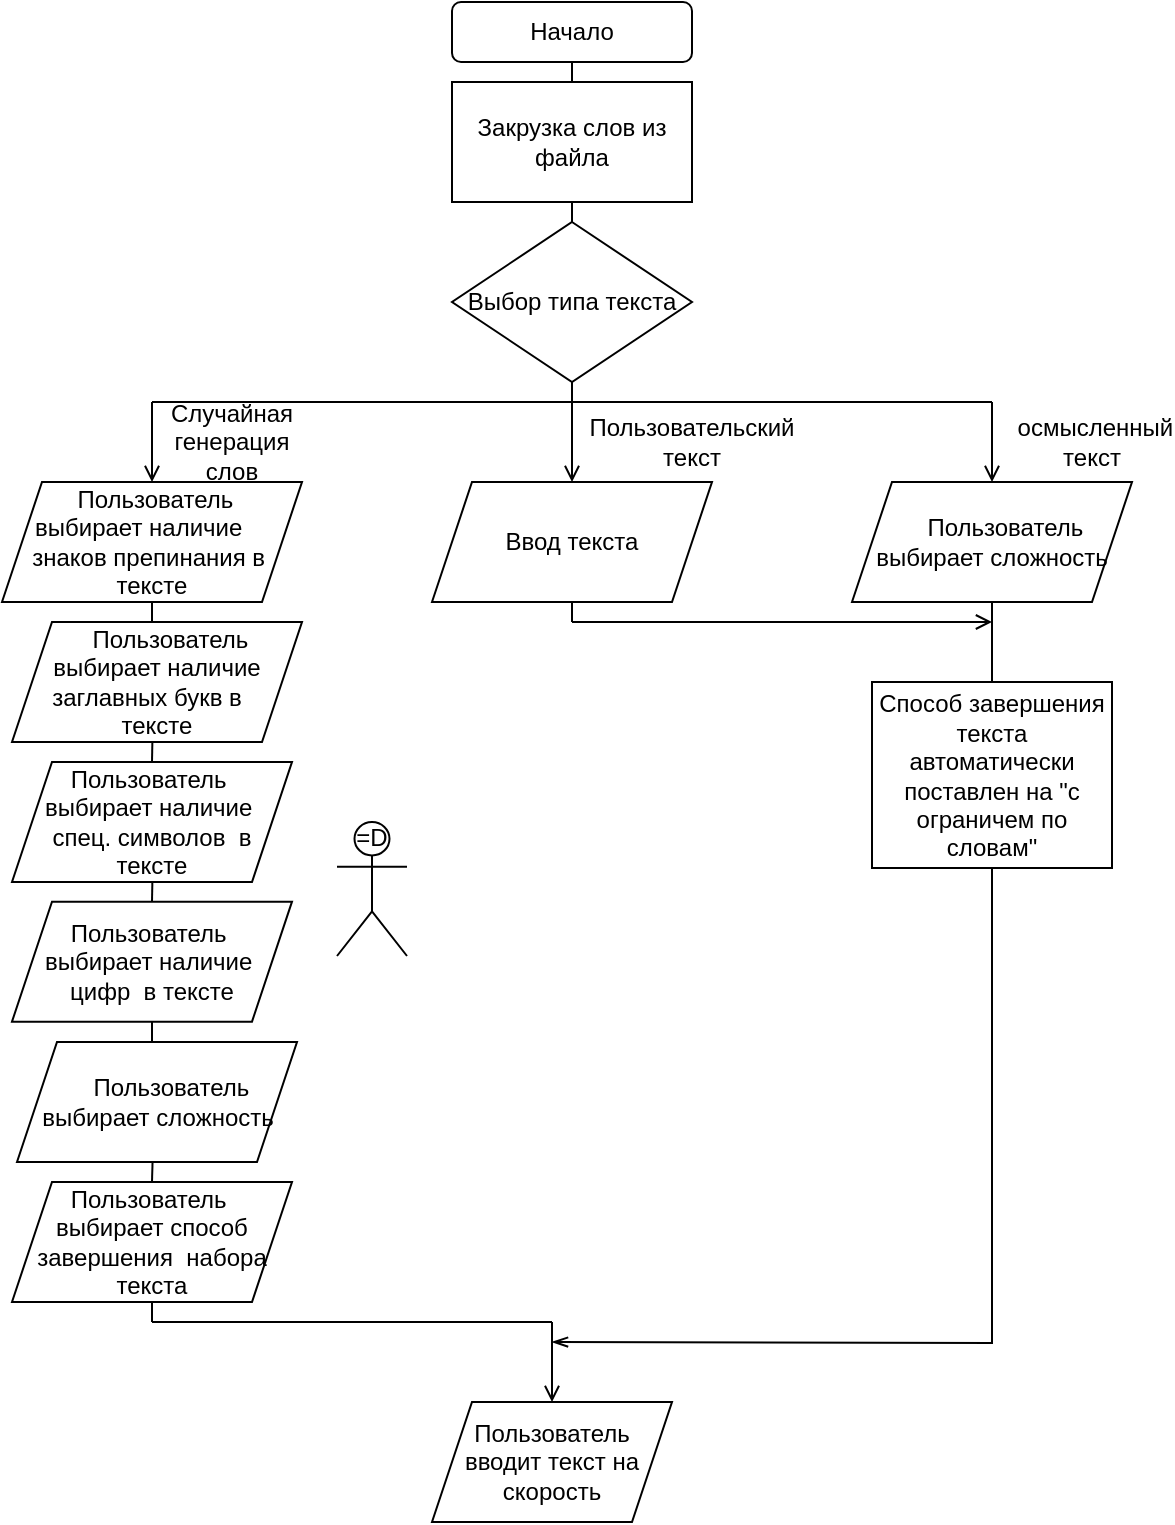 <mxfile version="15.3.2" type="github"><diagram id="Y_LIH-g68aqcCREC1dFv" name="Page-1"><mxGraphModel dx="1730" dy="980" grid="1" gridSize="10" guides="1" tooltips="1" connect="1" arrows="1" fold="1" page="1" pageScale="1" pageWidth="827" pageHeight="1169" math="0" shadow="0"><root><mxCell id="0"/><mxCell id="1" parent="0"/><mxCell id="S6kM-z7FGtX7wg2L0dCq-1" value="Начало" style="rounded=1;whiteSpace=wrap;html=1;" vertex="1" parent="1"><mxGeometry x="350" width="120" height="30" as="geometry"/></mxCell><mxCell id="S6kM-z7FGtX7wg2L0dCq-2" value="" style="endArrow=none;html=1;entryX=0.5;entryY=1;entryDx=0;entryDy=0;" edge="1" parent="1" target="S6kM-z7FGtX7wg2L0dCq-1"><mxGeometry width="50" height="50" relative="1" as="geometry"><mxPoint x="410" y="40" as="sourcePoint"/><mxPoint x="436" y="110" as="targetPoint"/></mxGeometry></mxCell><mxCell id="S6kM-z7FGtX7wg2L0dCq-4" value="Закрузка слов из файла" style="rounded=0;whiteSpace=wrap;html=1;" vertex="1" parent="1"><mxGeometry x="350" y="40" width="120" height="60" as="geometry"/></mxCell><mxCell id="S6kM-z7FGtX7wg2L0dCq-9" value="Выбор типа текста" style="rhombus;whiteSpace=wrap;html=1;" vertex="1" parent="1"><mxGeometry x="350" y="110" width="120" height="80" as="geometry"/></mxCell><mxCell id="S6kM-z7FGtX7wg2L0dCq-10" value="" style="endArrow=none;html=1;entryX=0.5;entryY=1;entryDx=0;entryDy=0;exitX=0.5;exitY=0;exitDx=0;exitDy=0;" edge="1" parent="1" source="S6kM-z7FGtX7wg2L0dCq-9" target="S6kM-z7FGtX7wg2L0dCq-4"><mxGeometry width="50" height="50" relative="1" as="geometry"><mxPoint x="400" y="150" as="sourcePoint"/><mxPoint x="450" y="100" as="targetPoint"/></mxGeometry></mxCell><mxCell id="S6kM-z7FGtX7wg2L0dCq-15" value="&amp;nbsp;осмысленный текст" style="text;html=1;strokeColor=none;fillColor=none;align=center;verticalAlign=middle;whiteSpace=wrap;rounded=0;" vertex="1" parent="1"><mxGeometry x="650" y="210" width="40" height="20" as="geometry"/></mxCell><mxCell id="S6kM-z7FGtX7wg2L0dCq-18" value="Случайная генерация слов" style="text;html=1;strokeColor=none;fillColor=none;align=center;verticalAlign=middle;whiteSpace=wrap;rounded=0;" vertex="1" parent="1"><mxGeometry x="220" y="210" width="40" height="20" as="geometry"/></mxCell><mxCell id="S6kM-z7FGtX7wg2L0dCq-19" value="Пользовательский текст" style="text;html=1;strokeColor=none;fillColor=none;align=center;verticalAlign=middle;whiteSpace=wrap;rounded=0;" vertex="1" parent="1"><mxGeometry x="450" y="210" width="40" height="20" as="geometry"/></mxCell><mxCell id="S6kM-z7FGtX7wg2L0dCq-24" value="" style="endArrow=none;html=1;" edge="1" parent="1"><mxGeometry width="50" height="50" relative="1" as="geometry"><mxPoint x="410" y="200" as="sourcePoint"/><mxPoint x="410" y="190" as="targetPoint"/></mxGeometry></mxCell><mxCell id="S6kM-z7FGtX7wg2L0dCq-25" value="" style="endArrow=none;html=1;" edge="1" parent="1"><mxGeometry width="50" height="50" relative="1" as="geometry"><mxPoint x="200" y="200" as="sourcePoint"/><mxPoint x="410" y="200" as="targetPoint"/></mxGeometry></mxCell><mxCell id="S6kM-z7FGtX7wg2L0dCq-29" value="" style="endArrow=none;html=1;" edge="1" parent="1"><mxGeometry width="50" height="50" relative="1" as="geometry"><mxPoint x="400" y="200" as="sourcePoint"/><mxPoint x="620" y="200" as="targetPoint"/></mxGeometry></mxCell><mxCell id="S6kM-z7FGtX7wg2L0dCq-38" value="" style="endArrow=none;html=1;startArrow=open;startFill=0;exitX=0.5;exitY=0;exitDx=0;exitDy=0;" edge="1" parent="1" source="S6kM-z7FGtX7wg2L0dCq-47"><mxGeometry width="50" height="50" relative="1" as="geometry"><mxPoint x="190" y="220" as="sourcePoint"/><mxPoint x="200" y="200" as="targetPoint"/></mxGeometry></mxCell><mxCell id="S6kM-z7FGtX7wg2L0dCq-41" value="Ввод текста" style="shape=parallelogram;perimeter=parallelogramPerimeter;whiteSpace=wrap;html=1;fixedSize=1;" vertex="1" parent="1"><mxGeometry x="340" y="240" width="140" height="60" as="geometry"/></mxCell><mxCell id="S6kM-z7FGtX7wg2L0dCq-42" value="&lt;p style=&quot;line-height: 120%&quot;&gt;&amp;nbsp; &amp;nbsp; Пользователь выбирает сложность&lt;/p&gt;" style="shape=parallelogram;perimeter=parallelogramPerimeter;whiteSpace=wrap;html=1;fixedSize=1;align=center;" vertex="1" parent="1"><mxGeometry x="132.5" y="520" width="140" height="60" as="geometry"/></mxCell><mxCell id="S6kM-z7FGtX7wg2L0dCq-46" value="Пользователь&amp;nbsp; выбирает способ завершения&amp;nbsp; набора текста" style="shape=parallelogram;perimeter=parallelogramPerimeter;whiteSpace=wrap;html=1;fixedSize=1;align=center;" vertex="1" parent="1"><mxGeometry x="130" y="590" width="140" height="60" as="geometry"/></mxCell><mxCell id="S6kM-z7FGtX7wg2L0dCq-52" style="edgeStyle=orthogonalEdgeStyle;rounded=0;orthogonalLoop=1;jettySize=auto;html=1;exitX=0.5;exitY=0;exitDx=0;exitDy=0;startArrow=open;startFill=0;endArrow=open;endFill=0;" edge="1" parent="1" source="S6kM-z7FGtX7wg2L0dCq-47"><mxGeometry relative="1" as="geometry"><mxPoint x="199.714" y="239.714" as="targetPoint"/></mxGeometry></mxCell><mxCell id="S6kM-z7FGtX7wg2L0dCq-47" value="&amp;nbsp; &amp;nbsp; &amp;nbsp; &amp;nbsp; &amp;nbsp; Пользователь&amp;nbsp; &amp;nbsp; &amp;nbsp; &amp;nbsp; &amp;nbsp; &amp;nbsp;выбирает наличие&amp;nbsp; &amp;nbsp; &amp;nbsp; знаков препинания в&amp;nbsp; тексте" style="shape=parallelogram;perimeter=parallelogramPerimeter;whiteSpace=wrap;fixedSize=1;align=center;size=20;html=1;textDirection=ltr;" vertex="1" parent="1"><mxGeometry x="125" y="240" width="150" height="60" as="geometry"/></mxCell><mxCell id="S6kM-z7FGtX7wg2L0dCq-51" value="" style="endArrow=none;html=1;" edge="1" parent="1"><mxGeometry width="50" height="50" relative="1" as="geometry"><mxPoint x="200" y="310" as="sourcePoint"/><mxPoint x="200" y="300" as="targetPoint"/></mxGeometry></mxCell><mxCell id="S6kM-z7FGtX7wg2L0dCq-53" value="&amp;nbsp; &amp;nbsp; Пользователь выбирает наличие заглавных букв в&amp;nbsp; &amp;nbsp; тексте" style="shape=parallelogram;perimeter=parallelogramPerimeter;whiteSpace=wrap;html=1;fixedSize=1;align=center;" vertex="1" parent="1"><mxGeometry x="130" y="310" width="145" height="60" as="geometry"/></mxCell><mxCell id="S6kM-z7FGtX7wg2L0dCq-54" value="" style="endArrow=none;html=1;entryX=0.484;entryY=1.003;entryDx=0;entryDy=0;entryPerimeter=0;" edge="1" parent="1" target="S6kM-z7FGtX7wg2L0dCq-53"><mxGeometry width="50" height="50" relative="1" as="geometry"><mxPoint x="200" y="380" as="sourcePoint"/><mxPoint x="203" y="370" as="targetPoint"/></mxGeometry></mxCell><mxCell id="S6kM-z7FGtX7wg2L0dCq-55" value="Пользователь&amp;nbsp; выбирает наличие&amp;nbsp; спец. символов&amp;nbsp; в тексте" style="shape=parallelogram;perimeter=parallelogramPerimeter;whiteSpace=wrap;html=1;fixedSize=1;align=center;" vertex="1" parent="1"><mxGeometry x="130" y="380" width="140" height="60" as="geometry"/></mxCell><mxCell id="S6kM-z7FGtX7wg2L0dCq-57" value="" style="endArrow=none;html=1;entryX=0.484;entryY=1.003;entryDx=0;entryDy=0;entryPerimeter=0;" edge="1" parent="1"><mxGeometry width="50" height="50" relative="1" as="geometry"><mxPoint x="200" y="449.82" as="sourcePoint"/><mxPoint x="200.18" y="440.0" as="targetPoint"/></mxGeometry></mxCell><mxCell id="S6kM-z7FGtX7wg2L0dCq-58" value="Пользователь&amp;nbsp; выбирает наличие&amp;nbsp; цифр&amp;nbsp; в тексте" style="shape=parallelogram;perimeter=parallelogramPerimeter;whiteSpace=wrap;html=1;fixedSize=1;align=center;" vertex="1" parent="1"><mxGeometry x="130" y="449.82" width="140" height="60" as="geometry"/></mxCell><mxCell id="S6kM-z7FGtX7wg2L0dCq-59" value="" style="endArrow=none;html=1;entryX=0.5;entryY=1;entryDx=0;entryDy=0;" edge="1" parent="1" target="S6kM-z7FGtX7wg2L0dCq-58"><mxGeometry width="50" height="50" relative="1" as="geometry"><mxPoint x="200" y="520" as="sourcePoint"/><mxPoint x="190" y="580" as="targetPoint"/></mxGeometry></mxCell><mxCell id="S6kM-z7FGtX7wg2L0dCq-68" value="" style="endArrow=none;html=1;entryX=0.5;entryY=1;entryDx=0;entryDy=0;" edge="1" parent="1" target="S6kM-z7FGtX7wg2L0dCq-46"><mxGeometry width="50" height="50" relative="1" as="geometry"><mxPoint x="200" y="660" as="sourcePoint"/><mxPoint x="180" y="766.5" as="targetPoint"/></mxGeometry></mxCell><mxCell id="S6kM-z7FGtX7wg2L0dCq-70" value="" style="endArrow=none;html=1;exitX=0.5;exitY=0;exitDx=0;exitDy=0;startArrow=open;startFill=0;" edge="1" parent="1" source="S6kM-z7FGtX7wg2L0dCq-41"><mxGeometry width="50" height="50" relative="1" as="geometry"><mxPoint x="550" y="360" as="sourcePoint"/><mxPoint x="410" y="200" as="targetPoint"/></mxGeometry></mxCell><mxCell id="S6kM-z7FGtX7wg2L0dCq-74" value="" style="endArrow=none;html=1;exitX=0.5;exitY=0;exitDx=0;exitDy=0;startArrow=open;startFill=0;" edge="1" parent="1" source="S6kM-z7FGtX7wg2L0dCq-88"><mxGeometry width="50" height="50" relative="1" as="geometry"><mxPoint x="620" y="520" as="sourcePoint"/><mxPoint x="620" y="200" as="targetPoint"/></mxGeometry></mxCell><mxCell id="S6kM-z7FGtX7wg2L0dCq-76" value="" style="endArrow=open;html=1;endFill=0;" edge="1" parent="1"><mxGeometry width="50" height="50" relative="1" as="geometry"><mxPoint x="400" y="660" as="sourcePoint"/><mxPoint x="400" y="700" as="targetPoint"/></mxGeometry></mxCell><mxCell id="S6kM-z7FGtX7wg2L0dCq-77" value="" style="endArrow=none;html=1;" edge="1" parent="1"><mxGeometry width="50" height="50" relative="1" as="geometry"><mxPoint x="400" y="660" as="sourcePoint"/><mxPoint x="200" y="660" as="targetPoint"/></mxGeometry></mxCell><mxCell id="S6kM-z7FGtX7wg2L0dCq-91" style="edgeStyle=orthogonalEdgeStyle;rounded=0;orthogonalLoop=1;jettySize=auto;html=1;entryX=0.5;entryY=1;entryDx=0;entryDy=0;startArrow=openThin;startFill=0;endArrow=none;endFill=0;" edge="1" parent="1" target="S6kM-z7FGtX7wg2L0dCq-88"><mxGeometry relative="1" as="geometry"><mxPoint x="400" y="670" as="sourcePoint"/><mxPoint x="620" y="346.5" as="targetPoint"/></mxGeometry></mxCell><mxCell id="S6kM-z7FGtX7wg2L0dCq-78" value="Пользователь вводит текст на скорость" style="shape=parallelogram;perimeter=parallelogramPerimeter;whiteSpace=wrap;html=1;fixedSize=1;align=center;" vertex="1" parent="1"><mxGeometry x="340" y="700" width="120" height="60" as="geometry"/></mxCell><mxCell id="S6kM-z7FGtX7wg2L0dCq-87" value="" style="endArrow=none;html=1;entryX=0.484;entryY=1.009;entryDx=0;entryDy=0;entryPerimeter=0;exitX=0.5;exitY=0;exitDx=0;exitDy=0;" edge="1" parent="1" source="S6kM-z7FGtX7wg2L0dCq-46" target="S6kM-z7FGtX7wg2L0dCq-42"><mxGeometry width="50" height="50" relative="1" as="geometry"><mxPoint x="201" y="610" as="sourcePoint"/><mxPoint x="201" y="580" as="targetPoint"/></mxGeometry></mxCell><mxCell id="S6kM-z7FGtX7wg2L0dCq-88" value="&lt;p style=&quot;line-height: 120%&quot;&gt;&amp;nbsp; &amp;nbsp; Пользователь выбирает сложность&lt;/p&gt;" style="shape=parallelogram;perimeter=parallelogramPerimeter;whiteSpace=wrap;html=1;fixedSize=1;align=center;" vertex="1" parent="1"><mxGeometry x="550" y="240" width="140" height="60" as="geometry"/></mxCell><mxCell id="S6kM-z7FGtX7wg2L0dCq-123" value="" style="shape=umlActor;verticalLabelPosition=bottom;verticalAlign=top;html=1;outlineConnect=0;" vertex="1" parent="1"><mxGeometry x="292.5" y="410" width="35" height="67" as="geometry"/></mxCell><mxCell id="S6kM-z7FGtX7wg2L0dCq-124" value="=D" style="text;html=1;strokeColor=none;fillColor=none;align=center;verticalAlign=middle;whiteSpace=wrap;rounded=0;" vertex="1" parent="1"><mxGeometry x="290" y="410" width="40" height="16" as="geometry"/></mxCell><mxCell id="S6kM-z7FGtX7wg2L0dCq-134" value="&lt;div&gt;&lt;span&gt;Способ завершения текста автоматически поставлен на &quot;с ограничем по словам&quot;&lt;/span&gt;&lt;/div&gt;" style="rounded=0;whiteSpace=wrap;html=1;align=center;" vertex="1" parent="1"><mxGeometry x="560" y="340" width="120" height="93" as="geometry"/></mxCell><mxCell id="S6kM-z7FGtX7wg2L0dCq-135" value="" style="endArrow=open;html=1;endFill=0;" edge="1" parent="1"><mxGeometry width="50" height="50" relative="1" as="geometry"><mxPoint x="410" y="310" as="sourcePoint"/><mxPoint x="620" y="310" as="targetPoint"/></mxGeometry></mxCell><mxCell id="S6kM-z7FGtX7wg2L0dCq-136" value="" style="endArrow=none;html=1;entryX=0.5;entryY=1;entryDx=0;entryDy=0;" edge="1" parent="1" target="S6kM-z7FGtX7wg2L0dCq-41"><mxGeometry width="50" height="50" relative="1" as="geometry"><mxPoint x="410" y="310" as="sourcePoint"/><mxPoint x="460" y="260" as="targetPoint"/></mxGeometry></mxCell></root></mxGraphModel></diagram></mxfile>